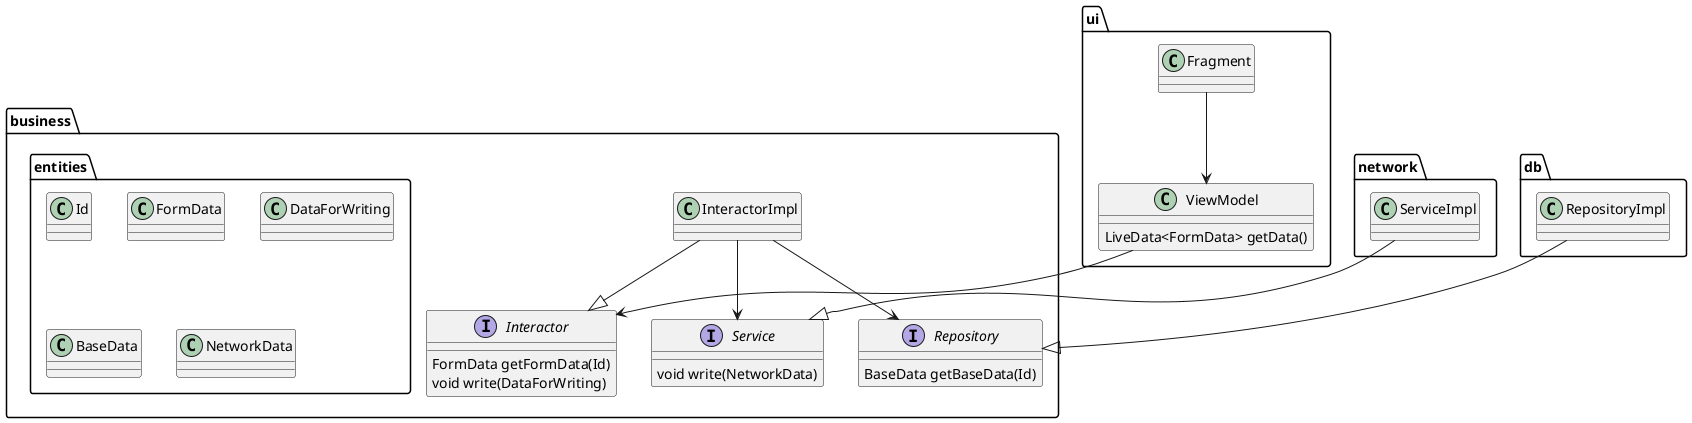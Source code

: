 @startuml

' Terminology for use cases where data is written (added, edited, deleted)

package business {
    interface Interactor {
        FormData getFormData(Id)
        void write(DataForWriting)
    }

    class InteractorImpl {
    }

    interface Repository {
        BaseData getBaseData(Id)
    }

    interface Service {
        void write(NetworkData)
    }

    InteractorImpl --|> Interactor
    InteractorImpl --> Repository
    InteractorImpl --> Service

    package entities {
        class Id {
        }
        class FormData {
        }
        class DataForWriting {
        }
        class BaseData {
        }
        class NetworkData {
        }
    }
}

package ui {
    class ViewModel {
        LiveData<FormData> getData()
    }

    class Fragment {

    }

    ViewModel --> Interactor
    Fragment --> ViewModel
}

package network {
    class ServiceImpl {
    }

    ServiceImpl --|> Service
}

package db {
    class RepositoryImpl {
    }

    RepositoryImpl --|> Repository
}

@enduml
